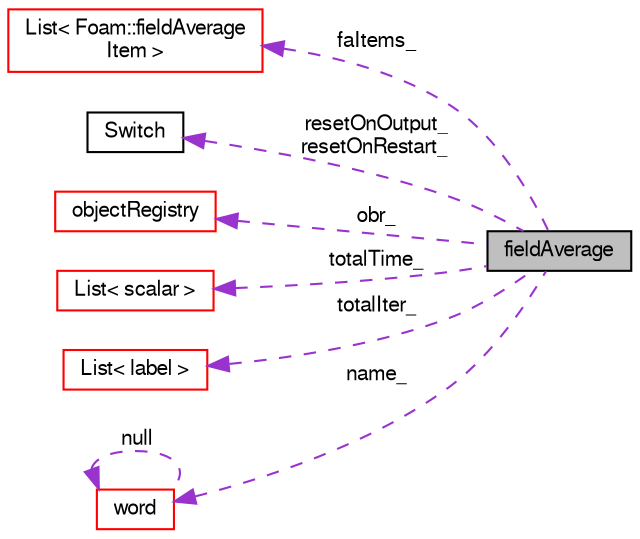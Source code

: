 digraph "fieldAverage"
{
  bgcolor="transparent";
  edge [fontname="FreeSans",fontsize="10",labelfontname="FreeSans",labelfontsize="10"];
  node [fontname="FreeSans",fontsize="10",shape=record];
  rankdir="LR";
  Node1 [label="fieldAverage",height=0.2,width=0.4,color="black", fillcolor="grey75", style="filled", fontcolor="black"];
  Node2 -> Node1 [dir="back",color="darkorchid3",fontsize="10",style="dashed",label=" faItems_" ,fontname="FreeSans"];
  Node2 [label="List\< Foam::fieldAverage\lItem \>",height=0.2,width=0.4,color="red",URL="$a25694.html"];
  Node6 -> Node1 [dir="back",color="darkorchid3",fontsize="10",style="dashed",label=" resetOnOutput_\nresetOnRestart_" ,fontname="FreeSans"];
  Node6 [label="Switch",height=0.2,width=0.4,color="black",URL="$a27626.html",tooltip="A simple wrapper around bool so that it can be read as a word: true/false, on/off, yes/no, y/n, t/f, or none. "];
  Node7 -> Node1 [dir="back",color="darkorchid3",fontsize="10",style="dashed",label=" obr_" ,fontname="FreeSans"];
  Node7 [label="objectRegistry",height=0.2,width=0.4,color="red",URL="$a26326.html",tooltip="Registry of regIOobjects. "];
  Node16 -> Node1 [dir="back",color="darkorchid3",fontsize="10",style="dashed",label=" totalTime_" ,fontname="FreeSans"];
  Node16 [label="List\< scalar \>",height=0.2,width=0.4,color="red",URL="$a25694.html"];
  Node18 -> Node1 [dir="back",color="darkorchid3",fontsize="10",style="dashed",label=" totalIter_" ,fontname="FreeSans"];
  Node18 [label="List\< label \>",height=0.2,width=0.4,color="red",URL="$a25694.html"];
  Node20 -> Node1 [dir="back",color="darkorchid3",fontsize="10",style="dashed",label=" name_" ,fontname="FreeSans"];
  Node20 [label="word",height=0.2,width=0.4,color="red",URL="$a28258.html",tooltip="A class for handling words, derived from string. "];
  Node20 -> Node20 [dir="back",color="darkorchid3",fontsize="10",style="dashed",label=" null" ,fontname="FreeSans"];
}
